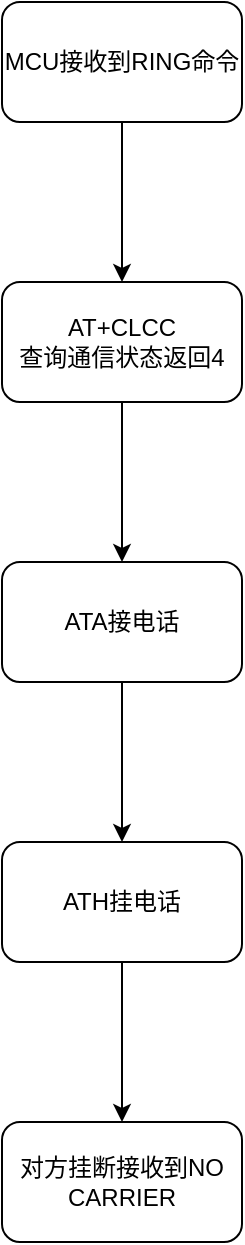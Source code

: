 <mxfile version="21.6.5" type="github">
  <diagram name="第 1 页" id="D4k9jfQjFZYJnv0QbSYI">
    <mxGraphModel dx="2074" dy="1110" grid="1" gridSize="10" guides="1" tooltips="1" connect="1" arrows="1" fold="1" page="1" pageScale="1" pageWidth="827" pageHeight="1169" math="0" shadow="0">
      <root>
        <mxCell id="0" />
        <mxCell id="1" parent="0" />
        <mxCell id="UrFejqlAq6pzDz48Eub7-3" value="" style="edgeStyle=orthogonalEdgeStyle;rounded=0;orthogonalLoop=1;jettySize=auto;html=1;" edge="1" parent="1" source="UrFejqlAq6pzDz48Eub7-1" target="UrFejqlAq6pzDz48Eub7-2">
          <mxGeometry relative="1" as="geometry" />
        </mxCell>
        <mxCell id="UrFejqlAq6pzDz48Eub7-1" value="MCU接收到RING命令" style="rounded=1;whiteSpace=wrap;html=1;" vertex="1" parent="1">
          <mxGeometry x="350" y="540" width="120" height="60" as="geometry" />
        </mxCell>
        <mxCell id="UrFejqlAq6pzDz48Eub7-5" value="" style="edgeStyle=orthogonalEdgeStyle;rounded=0;orthogonalLoop=1;jettySize=auto;html=1;" edge="1" parent="1" source="UrFejqlAq6pzDz48Eub7-2" target="UrFejqlAq6pzDz48Eub7-4">
          <mxGeometry relative="1" as="geometry" />
        </mxCell>
        <mxCell id="UrFejqlAq6pzDz48Eub7-2" value="&lt;div&gt;AT+CLCC&lt;/div&gt;&lt;div&gt;查询通信状态返回4&lt;/div&gt;" style="whiteSpace=wrap;html=1;rounded=1;" vertex="1" parent="1">
          <mxGeometry x="350" y="680" width="120" height="60" as="geometry" />
        </mxCell>
        <mxCell id="UrFejqlAq6pzDz48Eub7-7" value="" style="edgeStyle=orthogonalEdgeStyle;rounded=0;orthogonalLoop=1;jettySize=auto;html=1;" edge="1" parent="1" source="UrFejqlAq6pzDz48Eub7-4" target="UrFejqlAq6pzDz48Eub7-6">
          <mxGeometry relative="1" as="geometry" />
        </mxCell>
        <mxCell id="UrFejqlAq6pzDz48Eub7-4" value="ATA接电话" style="whiteSpace=wrap;html=1;rounded=1;" vertex="1" parent="1">
          <mxGeometry x="350" y="820" width="120" height="60" as="geometry" />
        </mxCell>
        <mxCell id="UrFejqlAq6pzDz48Eub7-9" value="" style="edgeStyle=orthogonalEdgeStyle;rounded=0;orthogonalLoop=1;jettySize=auto;html=1;" edge="1" parent="1" source="UrFejqlAq6pzDz48Eub7-6" target="UrFejqlAq6pzDz48Eub7-8">
          <mxGeometry relative="1" as="geometry" />
        </mxCell>
        <mxCell id="UrFejqlAq6pzDz48Eub7-6" value="ATH挂电话" style="whiteSpace=wrap;html=1;rounded=1;" vertex="1" parent="1">
          <mxGeometry x="350" y="960" width="120" height="60" as="geometry" />
        </mxCell>
        <mxCell id="UrFejqlAq6pzDz48Eub7-8" value="对方挂断接收到NO CARRIER" style="whiteSpace=wrap;html=1;rounded=1;" vertex="1" parent="1">
          <mxGeometry x="350" y="1100" width="120" height="60" as="geometry" />
        </mxCell>
      </root>
    </mxGraphModel>
  </diagram>
</mxfile>

